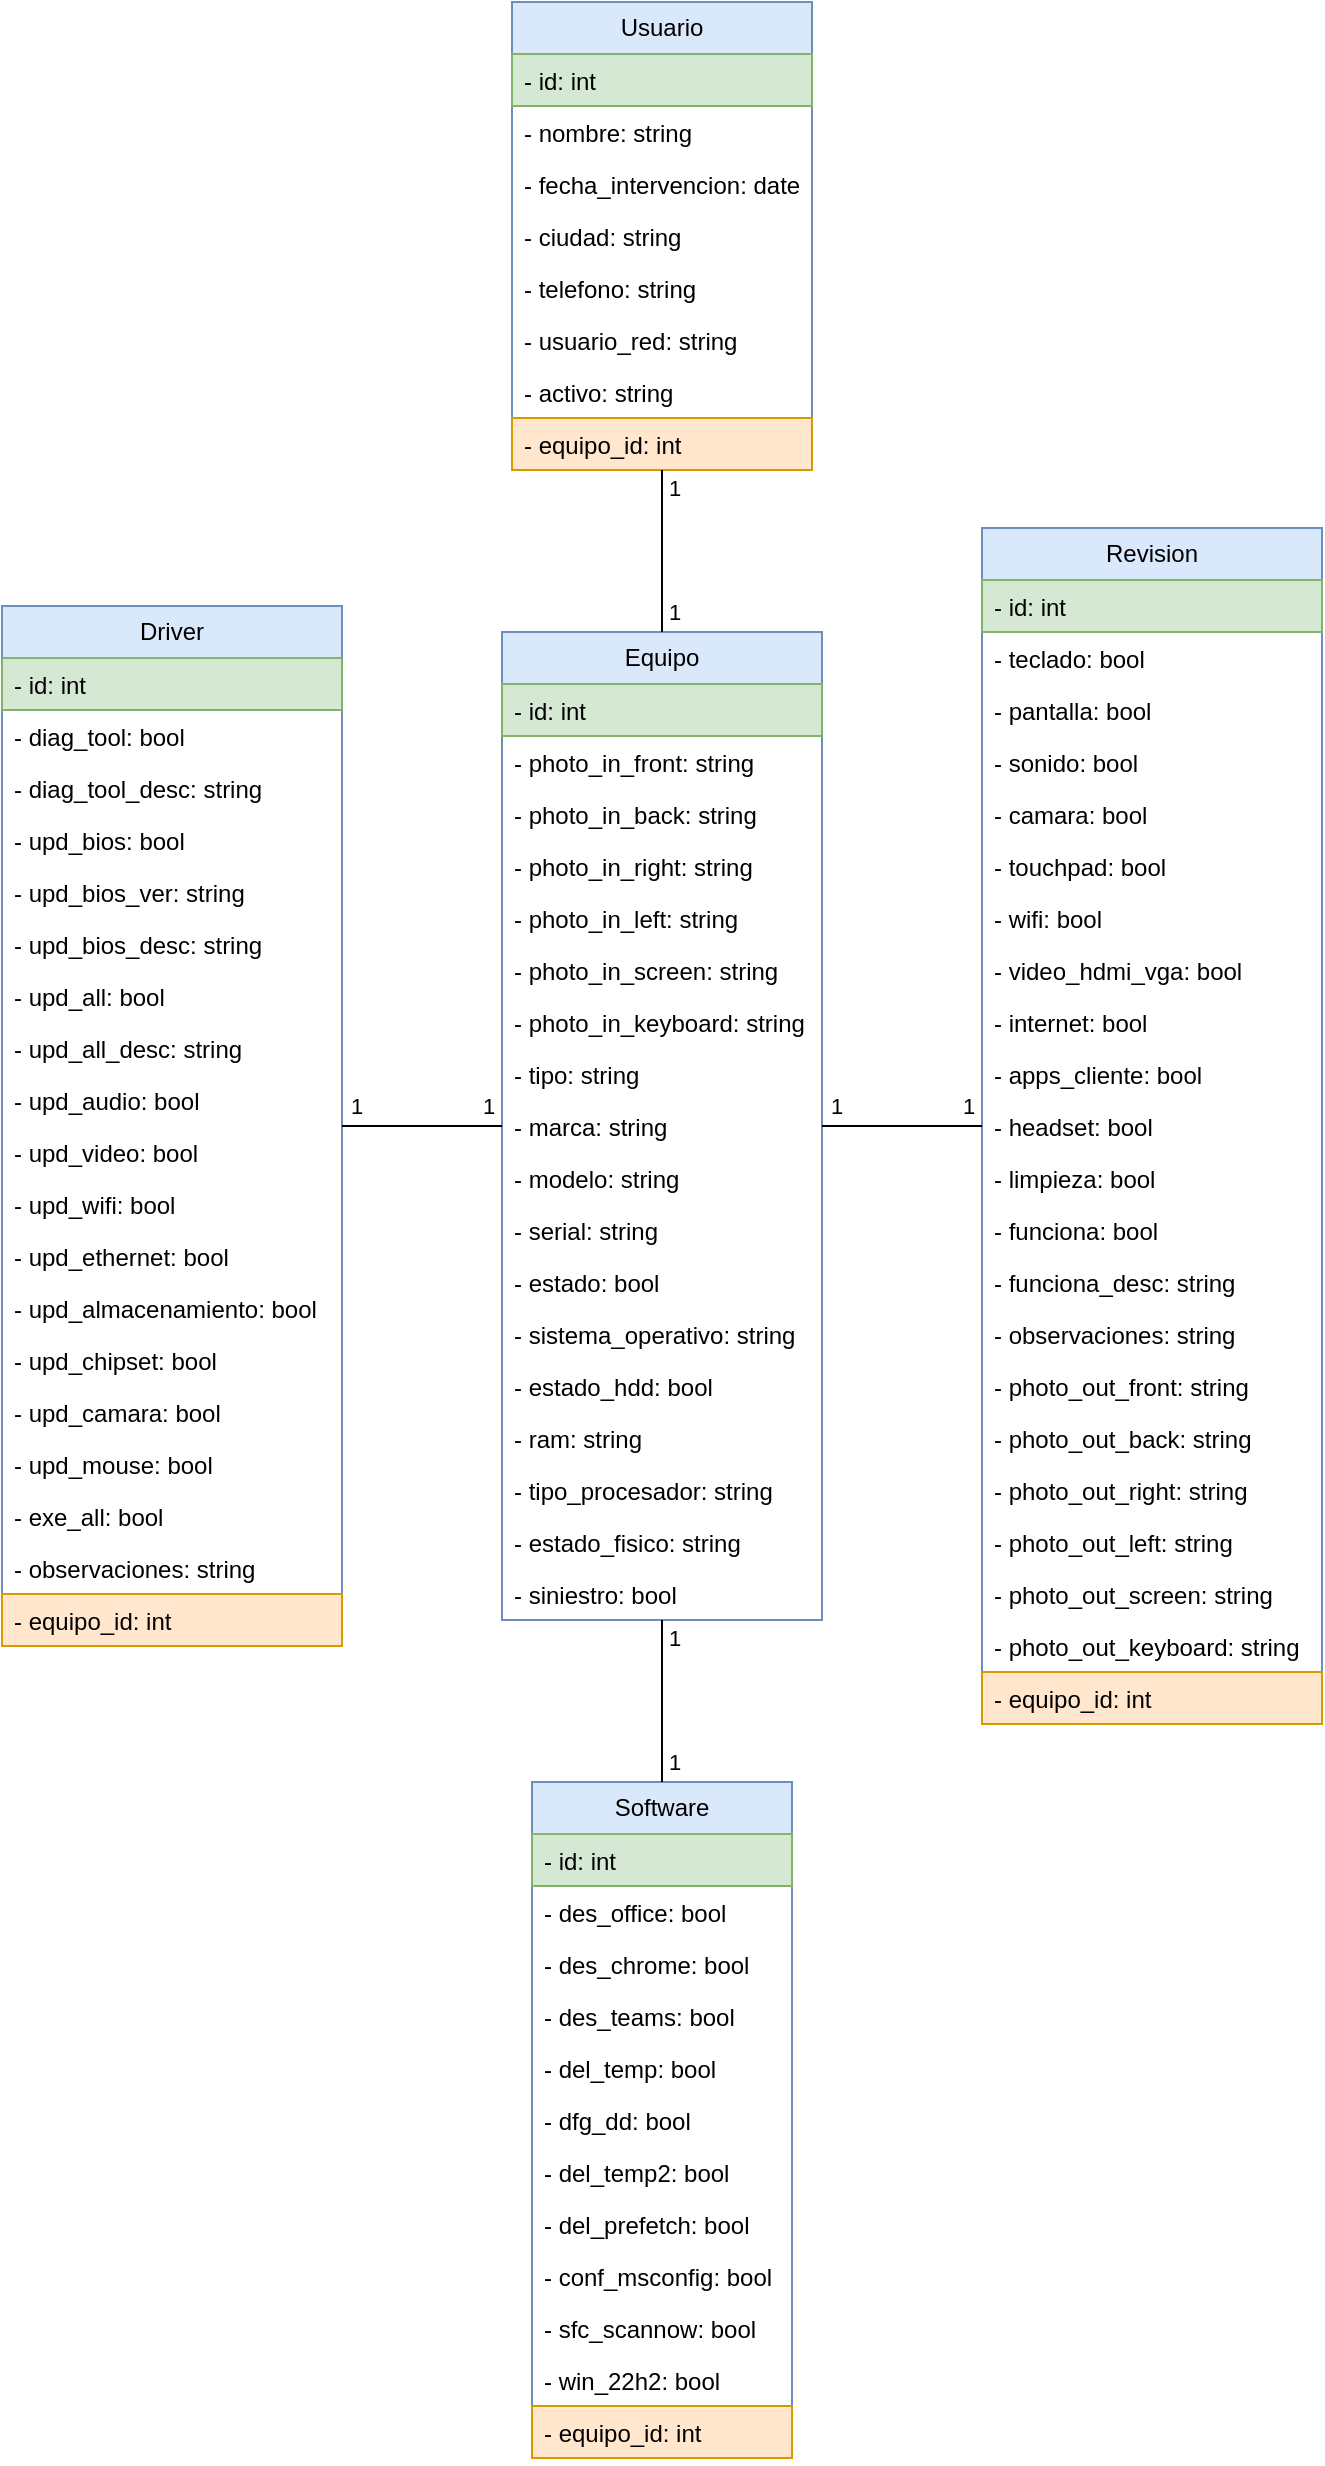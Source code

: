 <mxfile version="23.1.6" type="device">
  <diagram name="Página-1" id="PUjnIcnT6MpldlpBIm8b">
    <mxGraphModel dx="1674" dy="908" grid="1" gridSize="10" guides="1" tooltips="1" connect="1" arrows="1" fold="1" page="1" pageScale="1" pageWidth="827" pageHeight="1169" math="0" shadow="0">
      <root>
        <mxCell id="0" />
        <mxCell id="1" parent="0" />
        <mxCell id="yUOf2PJkLfMV5BwYSCMy-1" value="Usuario" style="swimlane;fontStyle=0;childLayout=stackLayout;horizontal=1;startSize=26;fillColor=#dae8fc;horizontalStack=0;resizeParent=1;resizeParentMax=0;resizeLast=0;collapsible=1;marginBottom=0;whiteSpace=wrap;html=1;strokeColor=#6c8ebf;" parent="1" vertex="1">
          <mxGeometry x="255" width="150" height="234" as="geometry" />
        </mxCell>
        <mxCell id="yUOf2PJkLfMV5BwYSCMy-2" value="- id: int&lt;br&gt;" style="text;strokeColor=#82b366;fillColor=#d5e8d4;align=left;verticalAlign=top;spacingLeft=4;spacingRight=4;overflow=hidden;rotatable=0;points=[[0,0.5],[1,0.5]];portConstraint=eastwest;whiteSpace=wrap;html=1;" parent="yUOf2PJkLfMV5BwYSCMy-1" vertex="1">
          <mxGeometry y="26" width="150" height="26" as="geometry" />
        </mxCell>
        <mxCell id="yUOf2PJkLfMV5BwYSCMy-3" value="- nombre: string" style="text;strokeColor=none;fillColor=none;align=left;verticalAlign=top;spacingLeft=4;spacingRight=4;overflow=hidden;rotatable=0;points=[[0,0.5],[1,0.5]];portConstraint=eastwest;whiteSpace=wrap;html=1;" parent="yUOf2PJkLfMV5BwYSCMy-1" vertex="1">
          <mxGeometry y="52" width="150" height="26" as="geometry" />
        </mxCell>
        <mxCell id="yUOf2PJkLfMV5BwYSCMy-4" value="- fecha_intervencion: date" style="text;strokeColor=none;fillColor=none;align=left;verticalAlign=top;spacingLeft=4;spacingRight=4;overflow=hidden;rotatable=0;points=[[0,0.5],[1,0.5]];portConstraint=eastwest;whiteSpace=wrap;html=1;" parent="yUOf2PJkLfMV5BwYSCMy-1" vertex="1">
          <mxGeometry y="78" width="150" height="26" as="geometry" />
        </mxCell>
        <mxCell id="yUOf2PJkLfMV5BwYSCMy-5" value="- ciudad: string" style="text;strokeColor=none;fillColor=none;align=left;verticalAlign=top;spacingLeft=4;spacingRight=4;overflow=hidden;rotatable=0;points=[[0,0.5],[1,0.5]];portConstraint=eastwest;whiteSpace=wrap;html=1;" parent="yUOf2PJkLfMV5BwYSCMy-1" vertex="1">
          <mxGeometry y="104" width="150" height="26" as="geometry" />
        </mxCell>
        <mxCell id="yUOf2PJkLfMV5BwYSCMy-6" value="- telefono: string" style="text;strokeColor=none;fillColor=none;align=left;verticalAlign=top;spacingLeft=4;spacingRight=4;overflow=hidden;rotatable=0;points=[[0,0.5],[1,0.5]];portConstraint=eastwest;whiteSpace=wrap;html=1;" parent="yUOf2PJkLfMV5BwYSCMy-1" vertex="1">
          <mxGeometry y="130" width="150" height="26" as="geometry" />
        </mxCell>
        <mxCell id="yUOf2PJkLfMV5BwYSCMy-7" value="- usuario_red: string" style="text;strokeColor=none;fillColor=none;align=left;verticalAlign=top;spacingLeft=4;spacingRight=4;overflow=hidden;rotatable=0;points=[[0,0.5],[1,0.5]];portConstraint=eastwest;whiteSpace=wrap;html=1;" parent="yUOf2PJkLfMV5BwYSCMy-1" vertex="1">
          <mxGeometry y="156" width="150" height="26" as="geometry" />
        </mxCell>
        <mxCell id="yUOf2PJkLfMV5BwYSCMy-8" value="- activo: string" style="text;strokeColor=none;fillColor=none;align=left;verticalAlign=top;spacingLeft=4;spacingRight=4;overflow=hidden;rotatable=0;points=[[0,0.5],[1,0.5]];portConstraint=eastwest;whiteSpace=wrap;html=1;" parent="yUOf2PJkLfMV5BwYSCMy-1" vertex="1">
          <mxGeometry y="182" width="150" height="26" as="geometry" />
        </mxCell>
        <mxCell id="yUOf2PJkLfMV5BwYSCMy-9" value="- equipo_id: int" style="text;align=left;verticalAlign=top;spacingLeft=4;spacingRight=4;overflow=hidden;rotatable=0;points=[[0,0.5],[1,0.5]];portConstraint=eastwest;whiteSpace=wrap;html=1;fillColor=#ffe6cc;strokeColor=#d79b00;" parent="yUOf2PJkLfMV5BwYSCMy-1" vertex="1">
          <mxGeometry y="208" width="150" height="26" as="geometry" />
        </mxCell>
        <mxCell id="yUOf2PJkLfMV5BwYSCMy-11" value="Equipo" style="swimlane;fontStyle=0;childLayout=stackLayout;horizontal=1;startSize=26;fillColor=#dae8fc;horizontalStack=0;resizeParent=1;resizeParentMax=0;resizeLast=0;collapsible=1;marginBottom=0;whiteSpace=wrap;html=1;strokeColor=#6c8ebf;" parent="1" vertex="1">
          <mxGeometry x="250" y="315" width="160" height="494" as="geometry">
            <mxRectangle x="160" width="80" height="30" as="alternateBounds" />
          </mxGeometry>
        </mxCell>
        <mxCell id="yUOf2PJkLfMV5BwYSCMy-12" value="- id: int&lt;br&gt;" style="text;strokeColor=#82b366;fillColor=#d5e8d4;align=left;verticalAlign=top;spacingLeft=4;spacingRight=4;overflow=hidden;rotatable=0;points=[[0,0.5],[1,0.5]];portConstraint=eastwest;whiteSpace=wrap;html=1;" parent="yUOf2PJkLfMV5BwYSCMy-11" vertex="1">
          <mxGeometry y="26" width="160" height="26" as="geometry" />
        </mxCell>
        <mxCell id="yUOf2PJkLfMV5BwYSCMy-20" value="- photo_in_front: string" style="text;strokeColor=none;fillColor=none;align=left;verticalAlign=top;spacingLeft=4;spacingRight=4;overflow=hidden;rotatable=0;points=[[0,0.5],[1,0.5]];portConstraint=eastwest;whiteSpace=wrap;html=1;" parent="yUOf2PJkLfMV5BwYSCMy-11" vertex="1">
          <mxGeometry y="52" width="160" height="26" as="geometry" />
        </mxCell>
        <mxCell id="RVGJJ9qU7UNifYXIbss6-1" value="- photo_in_back: string" style="text;strokeColor=none;fillColor=none;align=left;verticalAlign=top;spacingLeft=4;spacingRight=4;overflow=hidden;rotatable=0;points=[[0,0.5],[1,0.5]];portConstraint=eastwest;whiteSpace=wrap;html=1;" parent="yUOf2PJkLfMV5BwYSCMy-11" vertex="1">
          <mxGeometry y="78" width="160" height="26" as="geometry" />
        </mxCell>
        <mxCell id="RVGJJ9qU7UNifYXIbss6-2" value="- photo_in_right: string" style="text;strokeColor=none;fillColor=none;align=left;verticalAlign=top;spacingLeft=4;spacingRight=4;overflow=hidden;rotatable=0;points=[[0,0.5],[1,0.5]];portConstraint=eastwest;whiteSpace=wrap;html=1;" parent="yUOf2PJkLfMV5BwYSCMy-11" vertex="1">
          <mxGeometry y="104" width="160" height="26" as="geometry" />
        </mxCell>
        <mxCell id="RVGJJ9qU7UNifYXIbss6-5" value="- photo_in_left: string" style="text;strokeColor=none;fillColor=none;align=left;verticalAlign=top;spacingLeft=4;spacingRight=4;overflow=hidden;rotatable=0;points=[[0,0.5],[1,0.5]];portConstraint=eastwest;whiteSpace=wrap;html=1;" parent="yUOf2PJkLfMV5BwYSCMy-11" vertex="1">
          <mxGeometry y="130" width="160" height="26" as="geometry" />
        </mxCell>
        <mxCell id="RVGJJ9qU7UNifYXIbss6-3" value="- photo_in_screen: string" style="text;strokeColor=none;fillColor=none;align=left;verticalAlign=top;spacingLeft=4;spacingRight=4;overflow=hidden;rotatable=0;points=[[0,0.5],[1,0.5]];portConstraint=eastwest;whiteSpace=wrap;html=1;" parent="yUOf2PJkLfMV5BwYSCMy-11" vertex="1">
          <mxGeometry y="156" width="160" height="26" as="geometry" />
        </mxCell>
        <mxCell id="RVGJJ9qU7UNifYXIbss6-4" value="- photo_in_keyboard: string" style="text;strokeColor=none;fillColor=none;align=left;verticalAlign=top;spacingLeft=4;spacingRight=4;overflow=hidden;rotatable=0;points=[[0,0.5],[1,0.5]];portConstraint=eastwest;whiteSpace=wrap;html=1;" parent="yUOf2PJkLfMV5BwYSCMy-11" vertex="1">
          <mxGeometry y="182" width="160" height="26" as="geometry" />
        </mxCell>
        <mxCell id="yUOf2PJkLfMV5BwYSCMy-13" value="- tipo: string" style="text;strokeColor=none;fillColor=none;align=left;verticalAlign=top;spacingLeft=4;spacingRight=4;overflow=hidden;rotatable=0;points=[[0,0.5],[1,0.5]];portConstraint=eastwest;whiteSpace=wrap;html=1;" parent="yUOf2PJkLfMV5BwYSCMy-11" vertex="1">
          <mxGeometry y="208" width="160" height="26" as="geometry" />
        </mxCell>
        <mxCell id="yUOf2PJkLfMV5BwYSCMy-14" value="- marca: string" style="text;strokeColor=none;fillColor=none;align=left;verticalAlign=top;spacingLeft=4;spacingRight=4;overflow=hidden;rotatable=0;points=[[0,0.5],[1,0.5]];portConstraint=eastwest;whiteSpace=wrap;html=1;" parent="yUOf2PJkLfMV5BwYSCMy-11" vertex="1">
          <mxGeometry y="234" width="160" height="26" as="geometry" />
        </mxCell>
        <mxCell id="yUOf2PJkLfMV5BwYSCMy-15" value="- modelo: string" style="text;strokeColor=none;fillColor=none;align=left;verticalAlign=top;spacingLeft=4;spacingRight=4;overflow=hidden;rotatable=0;points=[[0,0.5],[1,0.5]];portConstraint=eastwest;whiteSpace=wrap;html=1;" parent="yUOf2PJkLfMV5BwYSCMy-11" vertex="1">
          <mxGeometry y="260" width="160" height="26" as="geometry" />
        </mxCell>
        <mxCell id="yUOf2PJkLfMV5BwYSCMy-16" value="- serial: string" style="text;strokeColor=none;fillColor=none;align=left;verticalAlign=top;spacingLeft=4;spacingRight=4;overflow=hidden;rotatable=0;points=[[0,0.5],[1,0.5]];portConstraint=eastwest;whiteSpace=wrap;html=1;" parent="yUOf2PJkLfMV5BwYSCMy-11" vertex="1">
          <mxGeometry y="286" width="160" height="26" as="geometry" />
        </mxCell>
        <mxCell id="yUOf2PJkLfMV5BwYSCMy-17" value="- estado: bool" style="text;strokeColor=none;fillColor=none;align=left;verticalAlign=top;spacingLeft=4;spacingRight=4;overflow=hidden;rotatable=0;points=[[0,0.5],[1,0.5]];portConstraint=eastwest;whiteSpace=wrap;html=1;" parent="yUOf2PJkLfMV5BwYSCMy-11" vertex="1">
          <mxGeometry y="312" width="160" height="26" as="geometry" />
        </mxCell>
        <mxCell id="yUOf2PJkLfMV5BwYSCMy-18" value="- sistema_operativo: string" style="text;strokeColor=none;fillColor=none;align=left;verticalAlign=top;spacingLeft=4;spacingRight=4;overflow=hidden;rotatable=0;points=[[0,0.5],[1,0.5]];portConstraint=eastwest;whiteSpace=wrap;html=1;" parent="yUOf2PJkLfMV5BwYSCMy-11" vertex="1">
          <mxGeometry y="338" width="160" height="26" as="geometry" />
        </mxCell>
        <mxCell id="yUOf2PJkLfMV5BwYSCMy-22" value="- estado_hdd: bool" style="text;strokeColor=none;fillColor=none;align=left;verticalAlign=top;spacingLeft=4;spacingRight=4;overflow=hidden;rotatable=0;points=[[0,0.5],[1,0.5]];portConstraint=eastwest;whiteSpace=wrap;html=1;" parent="yUOf2PJkLfMV5BwYSCMy-11" vertex="1">
          <mxGeometry y="364" width="160" height="26" as="geometry" />
        </mxCell>
        <mxCell id="yUOf2PJkLfMV5BwYSCMy-23" value="- ram: string" style="text;strokeColor=none;fillColor=none;align=left;verticalAlign=top;spacingLeft=4;spacingRight=4;overflow=hidden;rotatable=0;points=[[0,0.5],[1,0.5]];portConstraint=eastwest;whiteSpace=wrap;html=1;" parent="yUOf2PJkLfMV5BwYSCMy-11" vertex="1">
          <mxGeometry y="390" width="160" height="26" as="geometry" />
        </mxCell>
        <mxCell id="yUOf2PJkLfMV5BwYSCMy-24" value="- tipo_procesador: string" style="text;strokeColor=none;fillColor=none;align=left;verticalAlign=top;spacingLeft=4;spacingRight=4;overflow=hidden;rotatable=0;points=[[0,0.5],[1,0.5]];portConstraint=eastwest;whiteSpace=wrap;html=1;" parent="yUOf2PJkLfMV5BwYSCMy-11" vertex="1">
          <mxGeometry y="416" width="160" height="26" as="geometry" />
        </mxCell>
        <mxCell id="yUOf2PJkLfMV5BwYSCMy-25" value="- estado_fisico: string" style="text;strokeColor=none;fillColor=none;align=left;verticalAlign=top;spacingLeft=4;spacingRight=4;overflow=hidden;rotatable=0;points=[[0,0.5],[1,0.5]];portConstraint=eastwest;whiteSpace=wrap;html=1;" parent="yUOf2PJkLfMV5BwYSCMy-11" vertex="1">
          <mxGeometry y="442" width="160" height="26" as="geometry" />
        </mxCell>
        <mxCell id="yUOf2PJkLfMV5BwYSCMy-26" value="- siniestro: bool" style="text;strokeColor=none;fillColor=none;align=left;verticalAlign=top;spacingLeft=4;spacingRight=4;overflow=hidden;rotatable=0;points=[[0,0.5],[1,0.5]];portConstraint=eastwest;whiteSpace=wrap;html=1;" parent="yUOf2PJkLfMV5BwYSCMy-11" vertex="1">
          <mxGeometry y="468" width="160" height="26" as="geometry" />
        </mxCell>
        <mxCell id="yUOf2PJkLfMV5BwYSCMy-27" value="Software" style="swimlane;fontStyle=0;childLayout=stackLayout;horizontal=1;startSize=26;fillColor=#dae8fc;horizontalStack=0;resizeParent=1;resizeParentMax=0;resizeLast=0;collapsible=1;marginBottom=0;whiteSpace=wrap;html=1;strokeColor=#6c8ebf;" parent="1" vertex="1">
          <mxGeometry x="265" y="890" width="130" height="338" as="geometry" />
        </mxCell>
        <mxCell id="yUOf2PJkLfMV5BwYSCMy-28" value="- id: int&lt;br&gt;" style="text;strokeColor=#82b366;fillColor=#d5e8d4;align=left;verticalAlign=top;spacingLeft=4;spacingRight=4;overflow=hidden;rotatable=0;points=[[0,0.5],[1,0.5]];portConstraint=eastwest;whiteSpace=wrap;html=1;" parent="yUOf2PJkLfMV5BwYSCMy-27" vertex="1">
          <mxGeometry y="26" width="130" height="26" as="geometry" />
        </mxCell>
        <mxCell id="yUOf2PJkLfMV5BwYSCMy-29" value="- des_office: bool" style="text;strokeColor=none;fillColor=none;align=left;verticalAlign=top;spacingLeft=4;spacingRight=4;overflow=hidden;rotatable=0;points=[[0,0.5],[1,0.5]];portConstraint=eastwest;whiteSpace=wrap;html=1;" parent="yUOf2PJkLfMV5BwYSCMy-27" vertex="1">
          <mxGeometry y="52" width="130" height="26" as="geometry" />
        </mxCell>
        <mxCell id="yUOf2PJkLfMV5BwYSCMy-37" value="- des_chrome: bool" style="text;strokeColor=none;fillColor=none;align=left;verticalAlign=top;spacingLeft=4;spacingRight=4;overflow=hidden;rotatable=0;points=[[0,0.5],[1,0.5]];portConstraint=eastwest;whiteSpace=wrap;html=1;" parent="yUOf2PJkLfMV5BwYSCMy-27" vertex="1">
          <mxGeometry y="78" width="130" height="26" as="geometry" />
        </mxCell>
        <mxCell id="yUOf2PJkLfMV5BwYSCMy-38" value="- des_teams: bool" style="text;strokeColor=none;fillColor=none;align=left;verticalAlign=top;spacingLeft=4;spacingRight=4;overflow=hidden;rotatable=0;points=[[0,0.5],[1,0.5]];portConstraint=eastwest;whiteSpace=wrap;html=1;" parent="yUOf2PJkLfMV5BwYSCMy-27" vertex="1">
          <mxGeometry y="104" width="130" height="26" as="geometry" />
        </mxCell>
        <mxCell id="yUOf2PJkLfMV5BwYSCMy-39" value="- del_temp: bool" style="text;strokeColor=none;fillColor=none;align=left;verticalAlign=top;spacingLeft=4;spacingRight=4;overflow=hidden;rotatable=0;points=[[0,0.5],[1,0.5]];portConstraint=eastwest;whiteSpace=wrap;html=1;" parent="yUOf2PJkLfMV5BwYSCMy-27" vertex="1">
          <mxGeometry y="130" width="130" height="26" as="geometry" />
        </mxCell>
        <mxCell id="yUOf2PJkLfMV5BwYSCMy-40" value="- dfg_dd: bool" style="text;strokeColor=none;fillColor=none;align=left;verticalAlign=top;spacingLeft=4;spacingRight=4;overflow=hidden;rotatable=0;points=[[0,0.5],[1,0.5]];portConstraint=eastwest;whiteSpace=wrap;html=1;" parent="yUOf2PJkLfMV5BwYSCMy-27" vertex="1">
          <mxGeometry y="156" width="130" height="26" as="geometry" />
        </mxCell>
        <mxCell id="yUOf2PJkLfMV5BwYSCMy-41" value="- del_temp2: bool" style="text;strokeColor=none;fillColor=none;align=left;verticalAlign=top;spacingLeft=4;spacingRight=4;overflow=hidden;rotatable=0;points=[[0,0.5],[1,0.5]];portConstraint=eastwest;whiteSpace=wrap;html=1;" parent="yUOf2PJkLfMV5BwYSCMy-27" vertex="1">
          <mxGeometry y="182" width="130" height="26" as="geometry" />
        </mxCell>
        <mxCell id="yUOf2PJkLfMV5BwYSCMy-42" value="- del_prefetch: bool" style="text;strokeColor=none;fillColor=none;align=left;verticalAlign=top;spacingLeft=4;spacingRight=4;overflow=hidden;rotatable=0;points=[[0,0.5],[1,0.5]];portConstraint=eastwest;whiteSpace=wrap;html=1;" parent="yUOf2PJkLfMV5BwYSCMy-27" vertex="1">
          <mxGeometry y="208" width="130" height="26" as="geometry" />
        </mxCell>
        <mxCell id="yUOf2PJkLfMV5BwYSCMy-43" value="- conf_msconfig: bool" style="text;strokeColor=none;fillColor=none;align=left;verticalAlign=top;spacingLeft=4;spacingRight=4;overflow=hidden;rotatable=0;points=[[0,0.5],[1,0.5]];portConstraint=eastwest;whiteSpace=wrap;html=1;" parent="yUOf2PJkLfMV5BwYSCMy-27" vertex="1">
          <mxGeometry y="234" width="130" height="26" as="geometry" />
        </mxCell>
        <mxCell id="yUOf2PJkLfMV5BwYSCMy-44" value="- sfc_scannow: bool" style="text;strokeColor=none;fillColor=none;align=left;verticalAlign=top;spacingLeft=4;spacingRight=4;overflow=hidden;rotatable=0;points=[[0,0.5],[1,0.5]];portConstraint=eastwest;whiteSpace=wrap;html=1;" parent="yUOf2PJkLfMV5BwYSCMy-27" vertex="1">
          <mxGeometry y="260" width="130" height="26" as="geometry" />
        </mxCell>
        <mxCell id="yUOf2PJkLfMV5BwYSCMy-45" value="- win_22h2: bool" style="text;strokeColor=none;fillColor=none;align=left;verticalAlign=top;spacingLeft=4;spacingRight=4;overflow=hidden;rotatable=0;points=[[0,0.5],[1,0.5]];portConstraint=eastwest;whiteSpace=wrap;html=1;" parent="yUOf2PJkLfMV5BwYSCMy-27" vertex="1">
          <mxGeometry y="286" width="130" height="26" as="geometry" />
        </mxCell>
        <mxCell id="yUOf2PJkLfMV5BwYSCMy-35" value="- equipo_id: int" style="text;align=left;verticalAlign=top;spacingLeft=4;spacingRight=4;overflow=hidden;rotatable=0;points=[[0,0.5],[1,0.5]];portConstraint=eastwest;whiteSpace=wrap;html=1;fillColor=#ffe6cc;strokeColor=#d79b00;" parent="yUOf2PJkLfMV5BwYSCMy-27" vertex="1">
          <mxGeometry y="312" width="130" height="26" as="geometry" />
        </mxCell>
        <mxCell id="yUOf2PJkLfMV5BwYSCMy-46" value="Driver" style="swimlane;fontStyle=0;childLayout=stackLayout;horizontal=1;startSize=26;fillColor=#dae8fc;horizontalStack=0;resizeParent=1;resizeParentMax=0;resizeLast=0;collapsible=1;marginBottom=0;whiteSpace=wrap;html=1;strokeColor=#6c8ebf;" parent="1" vertex="1">
          <mxGeometry y="302" width="170" height="520" as="geometry" />
        </mxCell>
        <mxCell id="yUOf2PJkLfMV5BwYSCMy-47" value="- id: int&lt;br&gt;" style="text;strokeColor=#82b366;fillColor=#d5e8d4;align=left;verticalAlign=top;spacingLeft=4;spacingRight=4;overflow=hidden;rotatable=0;points=[[0,0.5],[1,0.5]];portConstraint=eastwest;whiteSpace=wrap;html=1;" parent="yUOf2PJkLfMV5BwYSCMy-46" vertex="1">
          <mxGeometry y="26" width="170" height="26" as="geometry" />
        </mxCell>
        <mxCell id="yUOf2PJkLfMV5BwYSCMy-59" value="- diag_tool: bool" style="text;strokeColor=none;fillColor=none;align=left;verticalAlign=top;spacingLeft=4;spacingRight=4;overflow=hidden;rotatable=0;points=[[0,0.5],[1,0.5]];portConstraint=eastwest;whiteSpace=wrap;html=1;" parent="yUOf2PJkLfMV5BwYSCMy-46" vertex="1">
          <mxGeometry y="52" width="170" height="26" as="geometry" />
        </mxCell>
        <mxCell id="yUOf2PJkLfMV5BwYSCMy-48" value="- diag_tool_desc: string" style="text;strokeColor=none;fillColor=none;align=left;verticalAlign=top;spacingLeft=4;spacingRight=4;overflow=hidden;rotatable=0;points=[[0,0.5],[1,0.5]];portConstraint=eastwest;whiteSpace=wrap;html=1;" parent="yUOf2PJkLfMV5BwYSCMy-46" vertex="1">
          <mxGeometry y="78" width="170" height="26" as="geometry" />
        </mxCell>
        <mxCell id="yUOf2PJkLfMV5BwYSCMy-60" value="- upd_bios: bool" style="text;strokeColor=none;fillColor=none;align=left;verticalAlign=top;spacingLeft=4;spacingRight=4;overflow=hidden;rotatable=0;points=[[0,0.5],[1,0.5]];portConstraint=eastwest;whiteSpace=wrap;html=1;" parent="yUOf2PJkLfMV5BwYSCMy-46" vertex="1">
          <mxGeometry y="104" width="170" height="26" as="geometry" />
        </mxCell>
        <mxCell id="yUOf2PJkLfMV5BwYSCMy-55" value="- upd_bios_ver: string" style="text;strokeColor=none;fillColor=none;align=left;verticalAlign=top;spacingLeft=4;spacingRight=4;overflow=hidden;rotatable=0;points=[[0,0.5],[1,0.5]];portConstraint=eastwest;whiteSpace=wrap;html=1;" parent="yUOf2PJkLfMV5BwYSCMy-46" vertex="1">
          <mxGeometry y="130" width="170" height="26" as="geometry" />
        </mxCell>
        <mxCell id="yUOf2PJkLfMV5BwYSCMy-56" value="- upd_bios_desc: string" style="text;strokeColor=none;fillColor=none;align=left;verticalAlign=top;spacingLeft=4;spacingRight=4;overflow=hidden;rotatable=0;points=[[0,0.5],[1,0.5]];portConstraint=eastwest;whiteSpace=wrap;html=1;" parent="yUOf2PJkLfMV5BwYSCMy-46" vertex="1">
          <mxGeometry y="156" width="170" height="26" as="geometry" />
        </mxCell>
        <mxCell id="yUOf2PJkLfMV5BwYSCMy-61" value="- upd_all: bool" style="text;strokeColor=none;fillColor=none;align=left;verticalAlign=top;spacingLeft=4;spacingRight=4;overflow=hidden;rotatable=0;points=[[0,0.5],[1,0.5]];portConstraint=eastwest;whiteSpace=wrap;html=1;" parent="yUOf2PJkLfMV5BwYSCMy-46" vertex="1">
          <mxGeometry y="182" width="170" height="26" as="geometry" />
        </mxCell>
        <mxCell id="yUOf2PJkLfMV5BwYSCMy-57" value="- upd_all_desc: string" style="text;strokeColor=none;fillColor=none;align=left;verticalAlign=top;spacingLeft=4;spacingRight=4;overflow=hidden;rotatable=0;points=[[0,0.5],[1,0.5]];portConstraint=eastwest;whiteSpace=wrap;html=1;" parent="yUOf2PJkLfMV5BwYSCMy-46" vertex="1">
          <mxGeometry y="208" width="170" height="26" as="geometry" />
        </mxCell>
        <mxCell id="yUOf2PJkLfMV5BwYSCMy-62" value="- upd_audio: bool" style="text;strokeColor=none;fillColor=none;align=left;verticalAlign=top;spacingLeft=4;spacingRight=4;overflow=hidden;rotatable=0;points=[[0,0.5],[1,0.5]];portConstraint=eastwest;whiteSpace=wrap;html=1;" parent="yUOf2PJkLfMV5BwYSCMy-46" vertex="1">
          <mxGeometry y="234" width="170" height="26" as="geometry" />
        </mxCell>
        <mxCell id="yUOf2PJkLfMV5BwYSCMy-63" value="- upd_video: bool" style="text;strokeColor=none;fillColor=none;align=left;verticalAlign=top;spacingLeft=4;spacingRight=4;overflow=hidden;rotatable=0;points=[[0,0.5],[1,0.5]];portConstraint=eastwest;whiteSpace=wrap;html=1;" parent="yUOf2PJkLfMV5BwYSCMy-46" vertex="1">
          <mxGeometry y="260" width="170" height="26" as="geometry" />
        </mxCell>
        <mxCell id="yUOf2PJkLfMV5BwYSCMy-64" value="- upd_wifi: bool" style="text;strokeColor=none;fillColor=none;align=left;verticalAlign=top;spacingLeft=4;spacingRight=4;overflow=hidden;rotatable=0;points=[[0,0.5],[1,0.5]];portConstraint=eastwest;whiteSpace=wrap;html=1;" parent="yUOf2PJkLfMV5BwYSCMy-46" vertex="1">
          <mxGeometry y="286" width="170" height="26" as="geometry" />
        </mxCell>
        <mxCell id="yUOf2PJkLfMV5BwYSCMy-65" value="- upd_ethernet: bool" style="text;strokeColor=none;fillColor=none;align=left;verticalAlign=top;spacingLeft=4;spacingRight=4;overflow=hidden;rotatable=0;points=[[0,0.5],[1,0.5]];portConstraint=eastwest;whiteSpace=wrap;html=1;" parent="yUOf2PJkLfMV5BwYSCMy-46" vertex="1">
          <mxGeometry y="312" width="170" height="26" as="geometry" />
        </mxCell>
        <mxCell id="yUOf2PJkLfMV5BwYSCMy-66" value="- upd_almacenamiento: bool" style="text;strokeColor=none;fillColor=none;align=left;verticalAlign=top;spacingLeft=4;spacingRight=4;overflow=hidden;rotatable=0;points=[[0,0.5],[1,0.5]];portConstraint=eastwest;whiteSpace=wrap;html=1;" parent="yUOf2PJkLfMV5BwYSCMy-46" vertex="1">
          <mxGeometry y="338" width="170" height="26" as="geometry" />
        </mxCell>
        <mxCell id="yUOf2PJkLfMV5BwYSCMy-67" value="- upd_chipset: bool" style="text;strokeColor=none;fillColor=none;align=left;verticalAlign=top;spacingLeft=4;spacingRight=4;overflow=hidden;rotatable=0;points=[[0,0.5],[1,0.5]];portConstraint=eastwest;whiteSpace=wrap;html=1;" parent="yUOf2PJkLfMV5BwYSCMy-46" vertex="1">
          <mxGeometry y="364" width="170" height="26" as="geometry" />
        </mxCell>
        <mxCell id="yUOf2PJkLfMV5BwYSCMy-68" value="- upd_camara: bool" style="text;strokeColor=none;fillColor=none;align=left;verticalAlign=top;spacingLeft=4;spacingRight=4;overflow=hidden;rotatable=0;points=[[0,0.5],[1,0.5]];portConstraint=eastwest;whiteSpace=wrap;html=1;" parent="yUOf2PJkLfMV5BwYSCMy-46" vertex="1">
          <mxGeometry y="390" width="170" height="26" as="geometry" />
        </mxCell>
        <mxCell id="yUOf2PJkLfMV5BwYSCMy-69" value="- upd_mouse: bool" style="text;strokeColor=none;fillColor=none;align=left;verticalAlign=top;spacingLeft=4;spacingRight=4;overflow=hidden;rotatable=0;points=[[0,0.5],[1,0.5]];portConstraint=eastwest;whiteSpace=wrap;html=1;" parent="yUOf2PJkLfMV5BwYSCMy-46" vertex="1">
          <mxGeometry y="416" width="170" height="26" as="geometry" />
        </mxCell>
        <mxCell id="yUOf2PJkLfMV5BwYSCMy-70" value="- exe_all: bool" style="text;strokeColor=none;fillColor=none;align=left;verticalAlign=top;spacingLeft=4;spacingRight=4;overflow=hidden;rotatable=0;points=[[0,0.5],[1,0.5]];portConstraint=eastwest;whiteSpace=wrap;html=1;" parent="yUOf2PJkLfMV5BwYSCMy-46" vertex="1">
          <mxGeometry y="442" width="170" height="26" as="geometry" />
        </mxCell>
        <mxCell id="yUOf2PJkLfMV5BwYSCMy-58" value="- observaciones: string" style="text;strokeColor=none;fillColor=none;align=left;verticalAlign=top;spacingLeft=4;spacingRight=4;overflow=hidden;rotatable=0;points=[[0,0.5],[1,0.5]];portConstraint=eastwest;whiteSpace=wrap;html=1;" parent="yUOf2PJkLfMV5BwYSCMy-46" vertex="1">
          <mxGeometry y="468" width="170" height="26" as="geometry" />
        </mxCell>
        <mxCell id="yUOf2PJkLfMV5BwYSCMy-54" value="- equipo_id: int" style="text;align=left;verticalAlign=top;spacingLeft=4;spacingRight=4;overflow=hidden;rotatable=0;points=[[0,0.5],[1,0.5]];portConstraint=eastwest;whiteSpace=wrap;html=1;fillColor=#ffe6cc;strokeColor=#d79b00;" parent="yUOf2PJkLfMV5BwYSCMy-46" vertex="1">
          <mxGeometry y="494" width="170" height="26" as="geometry" />
        </mxCell>
        <mxCell id="yUOf2PJkLfMV5BwYSCMy-71" value="Revision" style="swimlane;fontStyle=0;childLayout=stackLayout;horizontal=1;startSize=26;fillColor=#dae8fc;horizontalStack=0;resizeParent=1;resizeParentMax=0;resizeLast=0;collapsible=1;marginBottom=0;whiteSpace=wrap;html=1;strokeColor=#6c8ebf;" parent="1" vertex="1">
          <mxGeometry x="490" y="263" width="170" height="598" as="geometry" />
        </mxCell>
        <mxCell id="yUOf2PJkLfMV5BwYSCMy-72" value="- id: int&lt;br&gt;" style="text;strokeColor=#82b366;fillColor=#d5e8d4;align=left;verticalAlign=top;spacingLeft=4;spacingRight=4;overflow=hidden;rotatable=0;points=[[0,0.5],[1,0.5]];portConstraint=eastwest;whiteSpace=wrap;html=1;" parent="yUOf2PJkLfMV5BwYSCMy-71" vertex="1">
          <mxGeometry y="26" width="170" height="26" as="geometry" />
        </mxCell>
        <mxCell id="yUOf2PJkLfMV5BwYSCMy-73" value="- teclado: bool" style="text;strokeColor=none;fillColor=none;align=left;verticalAlign=top;spacingLeft=4;spacingRight=4;overflow=hidden;rotatable=0;points=[[0,0.5],[1,0.5]];portConstraint=eastwest;whiteSpace=wrap;html=1;" parent="yUOf2PJkLfMV5BwYSCMy-71" vertex="1">
          <mxGeometry y="52" width="170" height="26" as="geometry" />
        </mxCell>
        <mxCell id="yUOf2PJkLfMV5BwYSCMy-80" value="- pantalla: bool" style="text;strokeColor=none;fillColor=none;align=left;verticalAlign=top;spacingLeft=4;spacingRight=4;overflow=hidden;rotatable=0;points=[[0,0.5],[1,0.5]];portConstraint=eastwest;whiteSpace=wrap;html=1;" parent="yUOf2PJkLfMV5BwYSCMy-71" vertex="1">
          <mxGeometry y="78" width="170" height="26" as="geometry" />
        </mxCell>
        <mxCell id="yUOf2PJkLfMV5BwYSCMy-81" value="- sonido: bool" style="text;strokeColor=none;fillColor=none;align=left;verticalAlign=top;spacingLeft=4;spacingRight=4;overflow=hidden;rotatable=0;points=[[0,0.5],[1,0.5]];portConstraint=eastwest;whiteSpace=wrap;html=1;" parent="yUOf2PJkLfMV5BwYSCMy-71" vertex="1">
          <mxGeometry y="104" width="170" height="26" as="geometry" />
        </mxCell>
        <mxCell id="yUOf2PJkLfMV5BwYSCMy-82" value="- camara: bool" style="text;strokeColor=none;fillColor=none;align=left;verticalAlign=top;spacingLeft=4;spacingRight=4;overflow=hidden;rotatable=0;points=[[0,0.5],[1,0.5]];portConstraint=eastwest;whiteSpace=wrap;html=1;" parent="yUOf2PJkLfMV5BwYSCMy-71" vertex="1">
          <mxGeometry y="130" width="170" height="26" as="geometry" />
        </mxCell>
        <mxCell id="yUOf2PJkLfMV5BwYSCMy-83" value="- touchpad: bool" style="text;strokeColor=none;fillColor=none;align=left;verticalAlign=top;spacingLeft=4;spacingRight=4;overflow=hidden;rotatable=0;points=[[0,0.5],[1,0.5]];portConstraint=eastwest;whiteSpace=wrap;html=1;" parent="yUOf2PJkLfMV5BwYSCMy-71" vertex="1">
          <mxGeometry y="156" width="170" height="26" as="geometry" />
        </mxCell>
        <mxCell id="yUOf2PJkLfMV5BwYSCMy-84" value="- wifi: bool" style="text;strokeColor=none;fillColor=none;align=left;verticalAlign=top;spacingLeft=4;spacingRight=4;overflow=hidden;rotatable=0;points=[[0,0.5],[1,0.5]];portConstraint=eastwest;whiteSpace=wrap;html=1;" parent="yUOf2PJkLfMV5BwYSCMy-71" vertex="1">
          <mxGeometry y="182" width="170" height="26" as="geometry" />
        </mxCell>
        <mxCell id="yUOf2PJkLfMV5BwYSCMy-85" value="- video_hdmi_vga: bool" style="text;strokeColor=none;fillColor=none;align=left;verticalAlign=top;spacingLeft=4;spacingRight=4;overflow=hidden;rotatable=0;points=[[0,0.5],[1,0.5]];portConstraint=eastwest;whiteSpace=wrap;html=1;" parent="yUOf2PJkLfMV5BwYSCMy-71" vertex="1">
          <mxGeometry y="208" width="170" height="26" as="geometry" />
        </mxCell>
        <mxCell id="yUOf2PJkLfMV5BwYSCMy-86" value="- internet: bool" style="text;strokeColor=none;fillColor=none;align=left;verticalAlign=top;spacingLeft=4;spacingRight=4;overflow=hidden;rotatable=0;points=[[0,0.5],[1,0.5]];portConstraint=eastwest;whiteSpace=wrap;html=1;" parent="yUOf2PJkLfMV5BwYSCMy-71" vertex="1">
          <mxGeometry y="234" width="170" height="26" as="geometry" />
        </mxCell>
        <mxCell id="yUOf2PJkLfMV5BwYSCMy-87" value="- apps_cliente: bool" style="text;strokeColor=none;fillColor=none;align=left;verticalAlign=top;spacingLeft=4;spacingRight=4;overflow=hidden;rotatable=0;points=[[0,0.5],[1,0.5]];portConstraint=eastwest;whiteSpace=wrap;html=1;" parent="yUOf2PJkLfMV5BwYSCMy-71" vertex="1">
          <mxGeometry y="260" width="170" height="26" as="geometry" />
        </mxCell>
        <mxCell id="yUOf2PJkLfMV5BwYSCMy-88" value="- headset: bool" style="text;strokeColor=none;fillColor=none;align=left;verticalAlign=top;spacingLeft=4;spacingRight=4;overflow=hidden;rotatable=0;points=[[0,0.5],[1,0.5]];portConstraint=eastwest;whiteSpace=wrap;html=1;" parent="yUOf2PJkLfMV5BwYSCMy-71" vertex="1">
          <mxGeometry y="286" width="170" height="26" as="geometry" />
        </mxCell>
        <mxCell id="yUOf2PJkLfMV5BwYSCMy-89" value="- limpieza: bool" style="text;strokeColor=none;fillColor=none;align=left;verticalAlign=top;spacingLeft=4;spacingRight=4;overflow=hidden;rotatable=0;points=[[0,0.5],[1,0.5]];portConstraint=eastwest;whiteSpace=wrap;html=1;" parent="yUOf2PJkLfMV5BwYSCMy-71" vertex="1">
          <mxGeometry y="312" width="170" height="26" as="geometry" />
        </mxCell>
        <mxCell id="yUOf2PJkLfMV5BwYSCMy-90" value="- funciona: bool" style="text;strokeColor=none;fillColor=none;align=left;verticalAlign=top;spacingLeft=4;spacingRight=4;overflow=hidden;rotatable=0;points=[[0,0.5],[1,0.5]];portConstraint=eastwest;whiteSpace=wrap;html=1;" parent="yUOf2PJkLfMV5BwYSCMy-71" vertex="1">
          <mxGeometry y="338" width="170" height="26" as="geometry" />
        </mxCell>
        <mxCell id="yUOf2PJkLfMV5BwYSCMy-91" value="- funciona_desc: string" style="text;strokeColor=none;fillColor=none;align=left;verticalAlign=top;spacingLeft=4;spacingRight=4;overflow=hidden;rotatable=0;points=[[0,0.5],[1,0.5]];portConstraint=eastwest;whiteSpace=wrap;html=1;" parent="yUOf2PJkLfMV5BwYSCMy-71" vertex="1">
          <mxGeometry y="364" width="170" height="26" as="geometry" />
        </mxCell>
        <mxCell id="RVGJJ9qU7UNifYXIbss6-6" value="- observaciones: string" style="text;strokeColor=none;fillColor=none;align=left;verticalAlign=top;spacingLeft=4;spacingRight=4;overflow=hidden;rotatable=0;points=[[0,0.5],[1,0.5]];portConstraint=eastwest;whiteSpace=wrap;html=1;" parent="yUOf2PJkLfMV5BwYSCMy-71" vertex="1">
          <mxGeometry y="390" width="170" height="26" as="geometry" />
        </mxCell>
        <mxCell id="yUOf2PJkLfMV5BwYSCMy-92" value="- photo_out_front: string" style="text;strokeColor=none;fillColor=none;align=left;verticalAlign=top;spacingLeft=4;spacingRight=4;overflow=hidden;rotatable=0;points=[[0,0.5],[1,0.5]];portConstraint=eastwest;whiteSpace=wrap;html=1;" parent="yUOf2PJkLfMV5BwYSCMy-71" vertex="1">
          <mxGeometry y="416" width="170" height="26" as="geometry" />
        </mxCell>
        <mxCell id="RVGJJ9qU7UNifYXIbss6-7" value="- photo_out_back: string" style="text;strokeColor=none;fillColor=none;align=left;verticalAlign=top;spacingLeft=4;spacingRight=4;overflow=hidden;rotatable=0;points=[[0,0.5],[1,0.5]];portConstraint=eastwest;whiteSpace=wrap;html=1;" parent="yUOf2PJkLfMV5BwYSCMy-71" vertex="1">
          <mxGeometry y="442" width="170" height="26" as="geometry" />
        </mxCell>
        <mxCell id="RVGJJ9qU7UNifYXIbss6-8" value="- photo_out_right: string" style="text;strokeColor=none;fillColor=none;align=left;verticalAlign=top;spacingLeft=4;spacingRight=4;overflow=hidden;rotatable=0;points=[[0,0.5],[1,0.5]];portConstraint=eastwest;whiteSpace=wrap;html=1;" parent="yUOf2PJkLfMV5BwYSCMy-71" vertex="1">
          <mxGeometry y="468" width="170" height="26" as="geometry" />
        </mxCell>
        <mxCell id="RVGJJ9qU7UNifYXIbss6-9" value="- photo_out_left: string" style="text;strokeColor=none;fillColor=none;align=left;verticalAlign=top;spacingLeft=4;spacingRight=4;overflow=hidden;rotatable=0;points=[[0,0.5],[1,0.5]];portConstraint=eastwest;whiteSpace=wrap;html=1;" parent="yUOf2PJkLfMV5BwYSCMy-71" vertex="1">
          <mxGeometry y="494" width="170" height="26" as="geometry" />
        </mxCell>
        <mxCell id="RVGJJ9qU7UNifYXIbss6-10" value="- photo_out_screen: string" style="text;strokeColor=none;fillColor=none;align=left;verticalAlign=top;spacingLeft=4;spacingRight=4;overflow=hidden;rotatable=0;points=[[0,0.5],[1,0.5]];portConstraint=eastwest;whiteSpace=wrap;html=1;" parent="yUOf2PJkLfMV5BwYSCMy-71" vertex="1">
          <mxGeometry y="520" width="170" height="26" as="geometry" />
        </mxCell>
        <mxCell id="RVGJJ9qU7UNifYXIbss6-11" value="- photo_out_keyboard: string" style="text;strokeColor=none;fillColor=none;align=left;verticalAlign=top;spacingLeft=4;spacingRight=4;overflow=hidden;rotatable=0;points=[[0,0.5],[1,0.5]];portConstraint=eastwest;whiteSpace=wrap;html=1;" parent="yUOf2PJkLfMV5BwYSCMy-71" vertex="1">
          <mxGeometry y="546" width="170" height="26" as="geometry" />
        </mxCell>
        <mxCell id="yUOf2PJkLfMV5BwYSCMy-79" value="- equipo_id: int" style="text;align=left;verticalAlign=top;spacingLeft=4;spacingRight=4;overflow=hidden;rotatable=0;points=[[0,0.5],[1,0.5]];portConstraint=eastwest;whiteSpace=wrap;html=1;fillColor=#ffe6cc;strokeColor=#d79b00;" parent="yUOf2PJkLfMV5BwYSCMy-71" vertex="1">
          <mxGeometry y="572" width="170" height="26" as="geometry" />
        </mxCell>
        <mxCell id="yUOf2PJkLfMV5BwYSCMy-94" value="" style="endArrow=none;html=1;rounded=0;" parent="1" source="yUOf2PJkLfMV5BwYSCMy-11" target="yUOf2PJkLfMV5BwYSCMy-27" edge="1">
          <mxGeometry relative="1" as="geometry">
            <mxPoint x="260" y="380" as="sourcePoint" />
            <mxPoint x="420" y="380" as="targetPoint" />
          </mxGeometry>
        </mxCell>
        <mxCell id="yUOf2PJkLfMV5BwYSCMy-104" value="1" style="edgeLabel;html=1;align=center;verticalAlign=middle;resizable=0;points=[];" parent="yUOf2PJkLfMV5BwYSCMy-94" vertex="1" connectable="0">
          <mxGeometry x="-0.776" relative="1" as="geometry">
            <mxPoint x="6" as="offset" />
          </mxGeometry>
        </mxCell>
        <mxCell id="yUOf2PJkLfMV5BwYSCMy-105" value="1" style="edgeLabel;html=1;align=center;verticalAlign=middle;resizable=0;points=[];" parent="yUOf2PJkLfMV5BwYSCMy-94" vertex="1" connectable="0">
          <mxGeometry x="0.743" relative="1" as="geometry">
            <mxPoint x="6" as="offset" />
          </mxGeometry>
        </mxCell>
        <mxCell id="yUOf2PJkLfMV5BwYSCMy-95" value="" style="endArrow=none;html=1;rounded=0;" parent="1" source="yUOf2PJkLfMV5BwYSCMy-11" target="yUOf2PJkLfMV5BwYSCMy-46" edge="1">
          <mxGeometry relative="1" as="geometry">
            <mxPoint x="270" y="390" as="sourcePoint" />
            <mxPoint x="430" y="390" as="targetPoint" />
          </mxGeometry>
        </mxCell>
        <mxCell id="yUOf2PJkLfMV5BwYSCMy-98" value="1" style="edgeLabel;html=1;align=center;verticalAlign=middle;resizable=0;points=[];" parent="yUOf2PJkLfMV5BwYSCMy-95" vertex="1" connectable="0">
          <mxGeometry x="0.725" y="-1" relative="1" as="geometry">
            <mxPoint x="-4" y="-9" as="offset" />
          </mxGeometry>
        </mxCell>
        <mxCell id="yUOf2PJkLfMV5BwYSCMy-99" value="1" style="edgeLabel;html=1;align=center;verticalAlign=middle;resizable=0;points=[];" parent="yUOf2PJkLfMV5BwYSCMy-95" vertex="1" connectable="0">
          <mxGeometry x="-0.718" relative="1" as="geometry">
            <mxPoint x="4" y="-10" as="offset" />
          </mxGeometry>
        </mxCell>
        <mxCell id="yUOf2PJkLfMV5BwYSCMy-96" value="" style="endArrow=none;html=1;rounded=0;" parent="1" source="yUOf2PJkLfMV5BwYSCMy-11" target="yUOf2PJkLfMV5BwYSCMy-1" edge="1">
          <mxGeometry relative="1" as="geometry">
            <mxPoint x="280" y="400" as="sourcePoint" />
            <mxPoint x="440" y="400" as="targetPoint" />
          </mxGeometry>
        </mxCell>
        <mxCell id="yUOf2PJkLfMV5BwYSCMy-102" value="1" style="edgeLabel;html=1;align=center;verticalAlign=middle;resizable=0;points=[];" parent="yUOf2PJkLfMV5BwYSCMy-96" vertex="1" connectable="0">
          <mxGeometry x="0.806" y="1" relative="1" as="geometry">
            <mxPoint x="7" y="1" as="offset" />
          </mxGeometry>
        </mxCell>
        <mxCell id="yUOf2PJkLfMV5BwYSCMy-103" value="1" style="edgeLabel;html=1;align=center;verticalAlign=middle;resizable=0;points=[];" parent="yUOf2PJkLfMV5BwYSCMy-96" vertex="1" connectable="0">
          <mxGeometry x="-0.802" y="1" relative="1" as="geometry">
            <mxPoint x="7" y="-2" as="offset" />
          </mxGeometry>
        </mxCell>
        <mxCell id="yUOf2PJkLfMV5BwYSCMy-97" value="" style="endArrow=none;html=1;rounded=0;" parent="1" source="yUOf2PJkLfMV5BwYSCMy-11" target="yUOf2PJkLfMV5BwYSCMy-71" edge="1">
          <mxGeometry relative="1" as="geometry">
            <mxPoint x="290" y="410" as="sourcePoint" />
            <mxPoint x="450" y="410" as="targetPoint" />
          </mxGeometry>
        </mxCell>
        <mxCell id="yUOf2PJkLfMV5BwYSCMy-100" value="1" style="edgeLabel;html=1;align=center;verticalAlign=middle;resizable=0;points=[];" parent="yUOf2PJkLfMV5BwYSCMy-97" vertex="1" connectable="0">
          <mxGeometry x="-0.725" y="2" relative="1" as="geometry">
            <mxPoint x="-4" y="-8" as="offset" />
          </mxGeometry>
        </mxCell>
        <mxCell id="yUOf2PJkLfMV5BwYSCMy-101" value="1" style="edgeLabel;html=1;align=center;verticalAlign=middle;resizable=0;points=[];" parent="yUOf2PJkLfMV5BwYSCMy-97" vertex="1" connectable="0">
          <mxGeometry x="0.761" y="-1" relative="1" as="geometry">
            <mxPoint x="2" y="-11" as="offset" />
          </mxGeometry>
        </mxCell>
      </root>
    </mxGraphModel>
  </diagram>
</mxfile>
